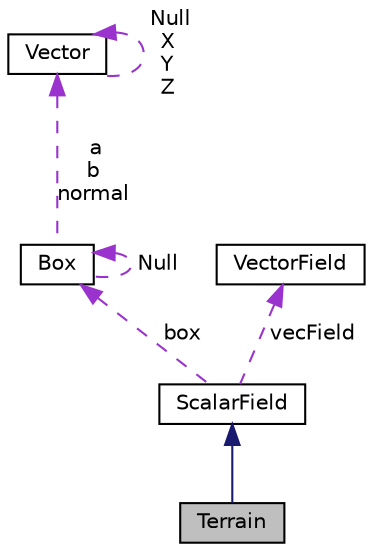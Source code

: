 digraph "Terrain"
{
 // LATEX_PDF_SIZE
  edge [fontname="Helvetica",fontsize="10",labelfontname="Helvetica",labelfontsize="10"];
  node [fontname="Helvetica",fontsize="10",shape=record];
  Node1 [label="Terrain",height=0.2,width=0.4,color="black", fillcolor="grey75", style="filled", fontcolor="black",tooltip=" "];
  Node2 -> Node1 [dir="back",color="midnightblue",fontsize="10",style="solid",fontname="Helvetica"];
  Node2 [label="ScalarField",height=0.2,width=0.4,color="black", fillcolor="white", style="filled",URL="$class_scalar_field.html",tooltip=" "];
  Node3 -> Node2 [dir="back",color="darkorchid3",fontsize="10",style="dashed",label=" box" ,fontname="Helvetica"];
  Node3 [label="Box",height=0.2,width=0.4,color="black", fillcolor="white", style="filled",URL="$class_box.html",tooltip="An axis aligned box."];
  Node4 -> Node3 [dir="back",color="darkorchid3",fontsize="10",style="dashed",label=" a\nb\nnormal" ,fontname="Helvetica"];
  Node4 [label="Vector",height=0.2,width=0.4,color="black", fillcolor="white", style="filled",URL="$class_vector.html",tooltip="Vectors in three dimensions."];
  Node4 -> Node4 [dir="back",color="darkorchid3",fontsize="10",style="dashed",label=" Null\nX\nY\nZ" ,fontname="Helvetica"];
  Node3 -> Node3 [dir="back",color="darkorchid3",fontsize="10",style="dashed",label=" Null" ,fontname="Helvetica"];
  Node5 -> Node2 [dir="back",color="darkorchid3",fontsize="10",style="dashed",label=" vecField" ,fontname="Helvetica"];
  Node5 [label="VectorField",height=0.2,width=0.4,color="black", fillcolor="white", style="filled",URL="$class_vector_field.html",tooltip=" "];
}
